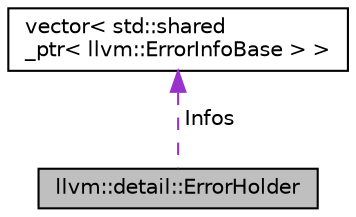 digraph "llvm::detail::ErrorHolder"
{
 // LATEX_PDF_SIZE
  bgcolor="transparent";
  edge [fontname="Helvetica",fontsize="10",labelfontname="Helvetica",labelfontsize="10"];
  node [fontname="Helvetica",fontsize="10",shape="box"];
  Node1 [label="llvm::detail::ErrorHolder",height=0.2,width=0.4,color="black", fillcolor="grey75", style="filled", fontcolor="black",tooltip=" "];
  Node2 -> Node1 [dir="back",color="darkorchid3",fontsize="10",style="dashed",label=" Infos" ,fontname="Helvetica"];
  Node2 [label="vector\< std::shared\l_ptr\< llvm::ErrorInfoBase \> \>",height=0.2,width=0.4,color="black",tooltip=" "];
}

